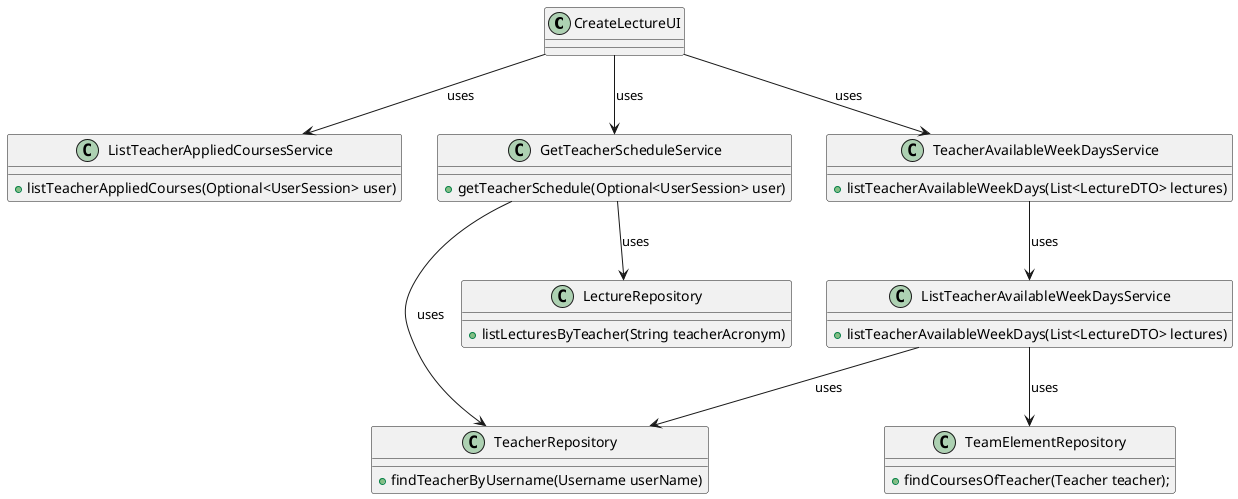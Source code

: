 @startuml

class CreateLectureUI {}
class ListTeacherAppliedCoursesService {
    +listTeacherAppliedCourses(Optional<UserSession> user)
}
class GetTeacherScheduleService {
    +getTeacherSchedule(Optional<UserSession> user)
}
class TeacherAvailableWeekDaysService {
    +listTeacherAvailableWeekDays(List<LectureDTO> lectures)
}
class ListTeacherAvailableWeekDaysService {
    +listTeacherAvailableWeekDays(List<LectureDTO> lectures)
}
class TeacherRepository {
    +findTeacherByUsername(Username userName)
}
class TeamElementRepository {
    +findCoursesOfTeacher(Teacher teacher);
}
class LectureRepository {
     +listLecturesByTeacher(String teacherAcronym)
}

CreateLectureUI --> ListTeacherAppliedCoursesService : uses
CreateLectureUI --> GetTeacherScheduleService : uses
CreateLectureUI --> TeacherAvailableWeekDaysService : uses
TeacherAvailableWeekDaysService --> ListTeacherAvailableWeekDaysService : uses
ListTeacherAvailableWeekDaysService --> TeacherRepository : uses
GetTeacherScheduleService --> TeacherRepository : uses
ListTeacherAvailableWeekDaysService --> TeamElementRepository : uses
GetTeacherScheduleService --> LectureRepository : uses

@enduml